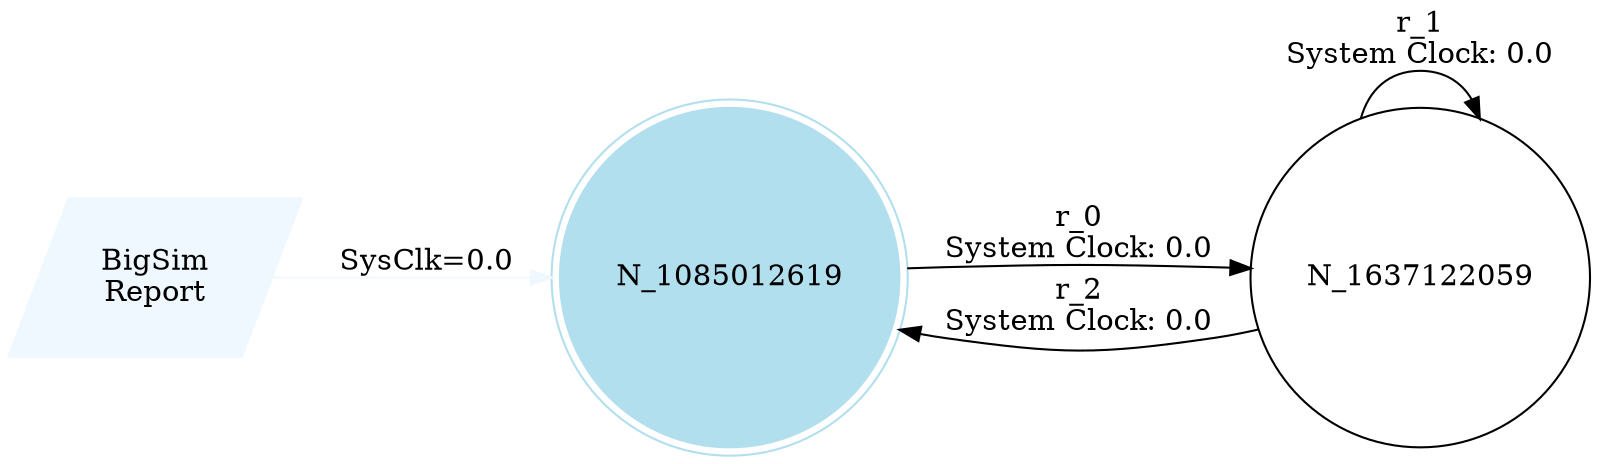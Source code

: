 digraph reaction_graph {
   rankdir=LR;
   Node [shape = circle];
   BigSim_Report [shape = parallelogram color = aliceblue style=filled label="BigSim
Report"];
BigSim_Report -> N_1085012619[color = aliceblue label = "SysClk=0.0"];
 N_1085012619
 [shape=circle, color=lightblue2, style=filled];
N_1085012619[ shape = doublecircle, color=lightblue2, style=filled, label="N_1085012619"];
 N_1085012619 -> N_1637122059[ label = "r_0
System Clock: 0.0"];
N_1637122059[ label="N_1637122059"];
 N_1637122059 -> N_1085012619[ label = "r_2
System Clock: 0.0"];
 N_1637122059 -> N_1637122059[ label = "r_1
System Clock: 0.0"];
}
